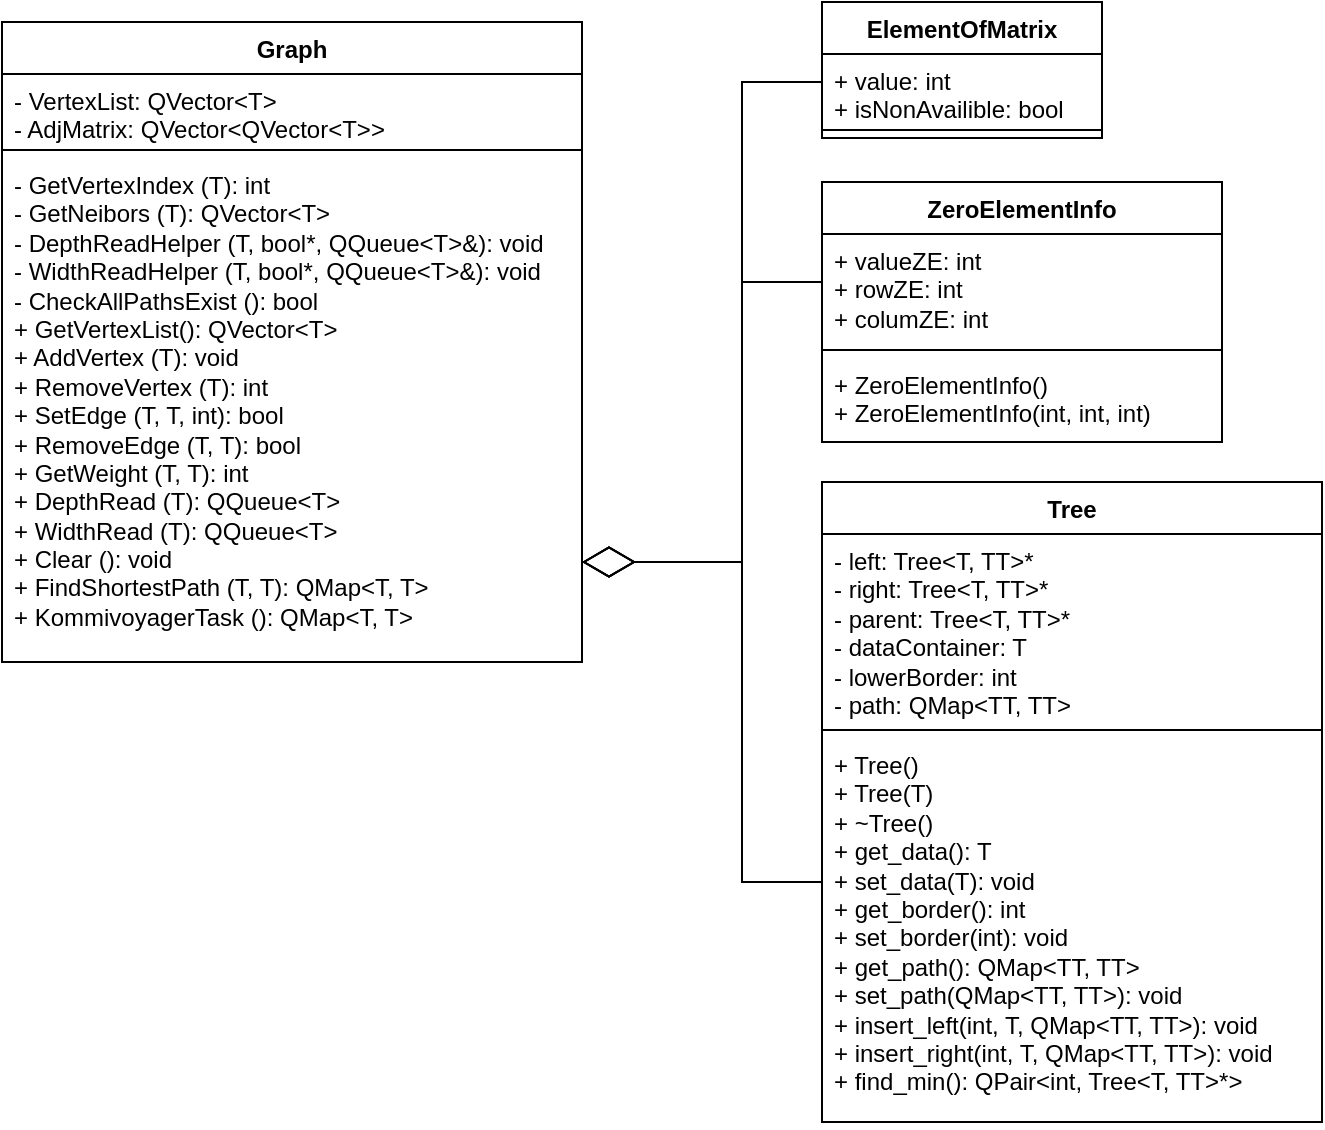 <mxfile version="24.2.5" type="device">
  <diagram name="Страница — 1" id="s4mWriT41Jr-JxMLOOjL">
    <mxGraphModel dx="1780" dy="2070" grid="1" gridSize="10" guides="1" tooltips="1" connect="1" arrows="1" fold="1" page="1" pageScale="1" pageWidth="827" pageHeight="1169" math="0" shadow="0">
      <root>
        <mxCell id="0" />
        <mxCell id="1" parent="0" />
        <mxCell id="FIvrHqPwgJ9G6CmQn5tY-2" value="Tree" style="swimlane;fontStyle=1;align=center;verticalAlign=top;childLayout=stackLayout;horizontal=1;startSize=26;horizontalStack=0;resizeParent=1;resizeParentMax=0;resizeLast=0;collapsible=1;marginBottom=0;whiteSpace=wrap;html=1;" parent="1" vertex="1">
          <mxGeometry x="440" y="280" width="250" height="320" as="geometry" />
        </mxCell>
        <mxCell id="FIvrHqPwgJ9G6CmQn5tY-3" value="- left: Tree&amp;lt;T, TT&amp;gt;*&lt;div&gt;- right: Tree&amp;lt;T, TT&amp;gt;*&lt;/div&gt;&lt;div&gt;- parent:&amp;nbsp;Tree&amp;lt;T, TT&amp;gt;*&lt;/div&gt;&lt;div&gt;- dataContainer: T&lt;/div&gt;&lt;div&gt;- lowerBorder: int&lt;/div&gt;&lt;div&gt;- path: QMap&amp;lt;TT, TT&amp;gt;&lt;/div&gt;" style="text;strokeColor=none;fillColor=none;align=left;verticalAlign=top;spacingLeft=4;spacingRight=4;overflow=hidden;rotatable=0;points=[[0,0.5],[1,0.5]];portConstraint=eastwest;whiteSpace=wrap;html=1;" parent="FIvrHqPwgJ9G6CmQn5tY-2" vertex="1">
          <mxGeometry y="26" width="250" height="94" as="geometry" />
        </mxCell>
        <mxCell id="FIvrHqPwgJ9G6CmQn5tY-4" value="" style="line;strokeWidth=1;fillColor=none;align=left;verticalAlign=middle;spacingTop=-1;spacingLeft=3;spacingRight=3;rotatable=0;labelPosition=right;points=[];portConstraint=eastwest;strokeColor=inherit;" parent="FIvrHqPwgJ9G6CmQn5tY-2" vertex="1">
          <mxGeometry y="120" width="250" height="8" as="geometry" />
        </mxCell>
        <mxCell id="FIvrHqPwgJ9G6CmQn5tY-5" value="&lt;div&gt;+ Tree()&lt;/div&gt;&lt;div&gt;+ Tree(T)&lt;/div&gt;&lt;div&gt;+ ~Tree()&lt;/div&gt;&lt;div&gt;+ get_data(): T&lt;/div&gt;&lt;div&gt;+  set_data(T):&amp;nbsp;void&lt;/div&gt;&lt;div&gt;+ get_border(): int&lt;/div&gt;&lt;div&gt;+ set_border(int): void&lt;/div&gt;&lt;div&gt;+ get_path(): QMap&amp;lt;TT, TT&amp;gt;&lt;/div&gt;&lt;div&gt;+ set_path(&lt;span style=&quot;background-color: initial;&quot;&gt;QMap&amp;lt;TT, TT&amp;gt;): void&lt;/span&gt;&lt;/div&gt;&lt;div&gt;&lt;span style=&quot;background-color: initial;&quot;&gt;+ insert_left(int, T,&amp;nbsp;&lt;/span&gt;&lt;span style=&quot;background-color: initial;&quot;&gt;QMap&amp;lt;TT, TT&amp;gt;): void&lt;/span&gt;&lt;/div&gt;&lt;div&gt;&lt;span style=&quot;background-color: initial;&quot;&gt;+&amp;nbsp;&lt;/span&gt;&lt;span style=&quot;background-color: initial;&quot;&gt;insert_right(int, T,&amp;nbsp;&lt;/span&gt;&lt;span style=&quot;background-color: initial;&quot;&gt;QMap&amp;lt;TT, TT&amp;gt;): void&lt;/span&gt;&lt;/div&gt;&lt;div&gt;+ find_min(): QPair&amp;lt;int, Tree&amp;lt;T, TT&amp;gt;*&amp;gt;&lt;/div&gt;&lt;div&gt;&lt;br&gt;&lt;/div&gt;" style="text;strokeColor=none;fillColor=none;align=left;verticalAlign=top;spacingLeft=4;spacingRight=4;overflow=hidden;rotatable=0;points=[[0,0.5],[1,0.5]];portConstraint=eastwest;whiteSpace=wrap;html=1;" parent="FIvrHqPwgJ9G6CmQn5tY-2" vertex="1">
          <mxGeometry y="128" width="250" height="192" as="geometry" />
        </mxCell>
        <mxCell id="r9i-qILRrGlxPu_Ze3Nb-1" value="ElementOfMatrix" style="swimlane;fontStyle=1;align=center;verticalAlign=top;childLayout=stackLayout;horizontal=1;startSize=26;horizontalStack=0;resizeParent=1;resizeParentMax=0;resizeLast=0;collapsible=1;marginBottom=0;whiteSpace=wrap;html=1;" vertex="1" parent="1">
          <mxGeometry x="440" y="40" width="140" height="68" as="geometry" />
        </mxCell>
        <mxCell id="r9i-qILRrGlxPu_Ze3Nb-2" value="+ value: int&lt;div&gt;+ isNonAvailible: bool&lt;/div&gt;" style="text;strokeColor=none;fillColor=none;align=left;verticalAlign=top;spacingLeft=4;spacingRight=4;overflow=hidden;rotatable=0;points=[[0,0.5],[1,0.5]];portConstraint=eastwest;whiteSpace=wrap;html=1;" vertex="1" parent="r9i-qILRrGlxPu_Ze3Nb-1">
          <mxGeometry y="26" width="140" height="34" as="geometry" />
        </mxCell>
        <mxCell id="r9i-qILRrGlxPu_Ze3Nb-3" value="" style="line;strokeWidth=1;fillColor=none;align=left;verticalAlign=middle;spacingTop=-1;spacingLeft=3;spacingRight=3;rotatable=0;labelPosition=right;points=[];portConstraint=eastwest;strokeColor=inherit;" vertex="1" parent="r9i-qILRrGlxPu_Ze3Nb-1">
          <mxGeometry y="60" width="140" height="8" as="geometry" />
        </mxCell>
        <mxCell id="r9i-qILRrGlxPu_Ze3Nb-5" value="ZeroElementInfo" style="swimlane;fontStyle=1;align=center;verticalAlign=top;childLayout=stackLayout;horizontal=1;startSize=26;horizontalStack=0;resizeParent=1;resizeParentMax=0;resizeLast=0;collapsible=1;marginBottom=0;whiteSpace=wrap;html=1;" vertex="1" parent="1">
          <mxGeometry x="440" y="130" width="200" height="130" as="geometry" />
        </mxCell>
        <mxCell id="r9i-qILRrGlxPu_Ze3Nb-6" value="+ valueZE: int&lt;div&gt;+ rowZE: int&lt;/div&gt;&lt;div&gt;+ columZE: int&lt;/div&gt;" style="text;strokeColor=none;fillColor=none;align=left;verticalAlign=top;spacingLeft=4;spacingRight=4;overflow=hidden;rotatable=0;points=[[0,0.5],[1,0.5]];portConstraint=eastwest;whiteSpace=wrap;html=1;" vertex="1" parent="r9i-qILRrGlxPu_Ze3Nb-5">
          <mxGeometry y="26" width="200" height="54" as="geometry" />
        </mxCell>
        <mxCell id="r9i-qILRrGlxPu_Ze3Nb-7" value="" style="line;strokeWidth=1;fillColor=none;align=left;verticalAlign=middle;spacingTop=-1;spacingLeft=3;spacingRight=3;rotatable=0;labelPosition=right;points=[];portConstraint=eastwest;strokeColor=inherit;" vertex="1" parent="r9i-qILRrGlxPu_Ze3Nb-5">
          <mxGeometry y="80" width="200" height="8" as="geometry" />
        </mxCell>
        <mxCell id="r9i-qILRrGlxPu_Ze3Nb-8" value="+ ZeroElementInfo()&lt;div&gt;+ ZeroElementInfo(int, int, int)&lt;br&gt;&lt;/div&gt;" style="text;strokeColor=none;fillColor=none;align=left;verticalAlign=top;spacingLeft=4;spacingRight=4;overflow=hidden;rotatable=0;points=[[0,0.5],[1,0.5]];portConstraint=eastwest;whiteSpace=wrap;html=1;" vertex="1" parent="r9i-qILRrGlxPu_Ze3Nb-5">
          <mxGeometry y="88" width="200" height="42" as="geometry" />
        </mxCell>
        <mxCell id="r9i-qILRrGlxPu_Ze3Nb-9" value="Graph" style="swimlane;fontStyle=1;align=center;verticalAlign=top;childLayout=stackLayout;horizontal=1;startSize=26;horizontalStack=0;resizeParent=1;resizeParentMax=0;resizeLast=0;collapsible=1;marginBottom=0;whiteSpace=wrap;html=1;" vertex="1" parent="1">
          <mxGeometry x="30" y="50" width="290" height="320" as="geometry" />
        </mxCell>
        <mxCell id="r9i-qILRrGlxPu_Ze3Nb-10" value="- VertexList: QVector&amp;lt;T&amp;gt;&lt;div&gt;- AdjMatrix:&amp;nbsp;&lt;span style=&quot;background-color: initial;&quot;&gt;QVector&amp;lt;&lt;/span&gt;QVector&amp;lt;T&amp;gt;&lt;span style=&quot;background-color: initial;&quot;&gt;&amp;gt;&lt;/span&gt;&lt;/div&gt;" style="text;strokeColor=none;fillColor=none;align=left;verticalAlign=top;spacingLeft=4;spacingRight=4;overflow=hidden;rotatable=0;points=[[0,0.5],[1,0.5]];portConstraint=eastwest;whiteSpace=wrap;html=1;" vertex="1" parent="r9i-qILRrGlxPu_Ze3Nb-9">
          <mxGeometry y="26" width="290" height="34" as="geometry" />
        </mxCell>
        <mxCell id="r9i-qILRrGlxPu_Ze3Nb-11" value="" style="line;strokeWidth=1;fillColor=none;align=left;verticalAlign=middle;spacingTop=-1;spacingLeft=3;spacingRight=3;rotatable=0;labelPosition=right;points=[];portConstraint=eastwest;strokeColor=inherit;" vertex="1" parent="r9i-qILRrGlxPu_Ze3Nb-9">
          <mxGeometry y="60" width="290" height="8" as="geometry" />
        </mxCell>
        <mxCell id="r9i-qILRrGlxPu_Ze3Nb-12" value="- GetVertexIndex (T): int&lt;div&gt;- GetNeibors (T):&amp;nbsp;&lt;span style=&quot;background-color: initial;&quot;&gt;QVector&amp;lt;T&amp;gt;&lt;/span&gt;&lt;/div&gt;&lt;div&gt;&lt;span style=&quot;background-color: initial;&quot;&gt;- DepthReadHelper (T, bool*, QQueue&amp;lt;T&amp;gt;&amp;amp;): void&lt;/span&gt;&lt;/div&gt;&lt;div&gt;- WidthReadHelper (T, bool*, QQueue&amp;lt;T&amp;gt;&amp;amp;): void&lt;span style=&quot;background-color: initial;&quot;&gt;&lt;br&gt;&lt;/span&gt;&lt;/div&gt;&lt;div&gt;- CheckAllPathsExist (): bool&lt;/div&gt;&lt;div&gt;+ GetVertexList(): QVector&amp;lt;T&amp;gt;&lt;/div&gt;&lt;div&gt;+ AddVertex (T): void&lt;/div&gt;&lt;div&gt;+ RemoveVertex (T): int&lt;/div&gt;&lt;div&gt;+ SetEdge (T, T, int): bool&lt;/div&gt;&lt;div&gt;+ RemoveEdge (T, T): bool&lt;/div&gt;&lt;div&gt;+ GetWeight (T, T): int&lt;/div&gt;&lt;div&gt;+ DepthRead (T): QQueue&amp;lt;T&amp;gt;&lt;/div&gt;&lt;div&gt;+ WidthRead (T): QQueue&amp;lt;T&amp;gt;&lt;br&gt;&lt;/div&gt;&lt;div&gt;+ Clear (): void&lt;/div&gt;&lt;div&gt;+ FindShortestPath (T, T): QMap&amp;lt;T, T&amp;gt;&lt;/div&gt;&lt;div&gt;+ KommivoyagerTask (): QMap&amp;lt;T, T&amp;gt;&lt;/div&gt;" style="text;strokeColor=none;fillColor=none;align=left;verticalAlign=top;spacingLeft=4;spacingRight=4;overflow=hidden;rotatable=0;points=[[0,0.5],[1,0.5]];portConstraint=eastwest;whiteSpace=wrap;html=1;" vertex="1" parent="r9i-qILRrGlxPu_Ze3Nb-9">
          <mxGeometry y="68" width="290" height="252" as="geometry" />
        </mxCell>
        <mxCell id="r9i-qILRrGlxPu_Ze3Nb-13" value="" style="endArrow=diamondThin;endFill=0;endSize=24;html=1;rounded=0;" edge="1" parent="1">
          <mxGeometry width="160" relative="1" as="geometry">
            <mxPoint x="440" y="480" as="sourcePoint" />
            <mxPoint x="320" y="320" as="targetPoint" />
            <Array as="points">
              <mxPoint x="400" y="480" />
              <mxPoint x="400" y="320" />
            </Array>
          </mxGeometry>
        </mxCell>
        <mxCell id="r9i-qILRrGlxPu_Ze3Nb-14" value="" style="endArrow=diamondThin;endFill=0;endSize=24;html=1;rounded=0;" edge="1" parent="1">
          <mxGeometry width="160" relative="1" as="geometry">
            <mxPoint x="440" y="80" as="sourcePoint" />
            <mxPoint x="320" y="320" as="targetPoint" />
            <Array as="points">
              <mxPoint x="400" y="80" />
              <mxPoint x="400" y="320" />
            </Array>
          </mxGeometry>
        </mxCell>
        <mxCell id="r9i-qILRrGlxPu_Ze3Nb-15" value="" style="endArrow=diamondThin;endFill=0;endSize=24;html=1;rounded=0;" edge="1" parent="1">
          <mxGeometry width="160" relative="1" as="geometry">
            <mxPoint x="440" y="180" as="sourcePoint" />
            <mxPoint x="320" y="320" as="targetPoint" />
            <Array as="points">
              <mxPoint x="400" y="180" />
              <mxPoint x="400" y="320" />
            </Array>
          </mxGeometry>
        </mxCell>
      </root>
    </mxGraphModel>
  </diagram>
</mxfile>
